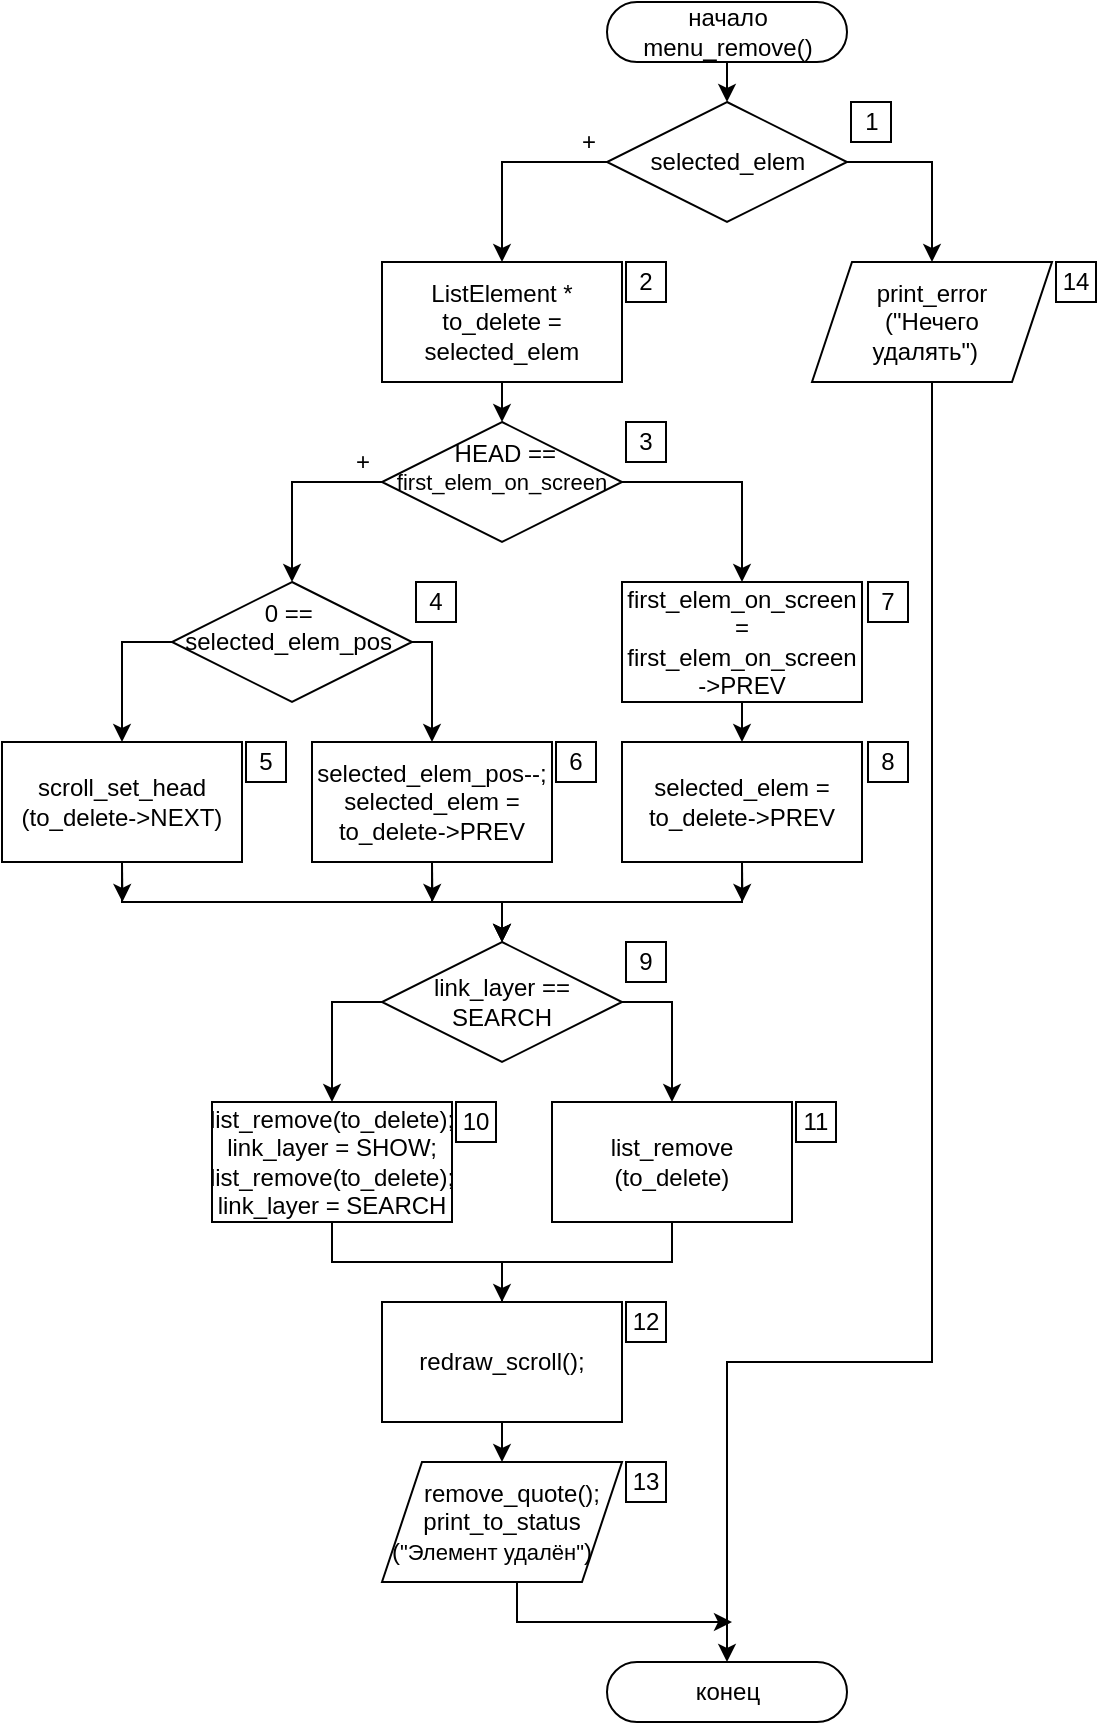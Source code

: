 <mxfile compressed="false" version="14.4.3" type="device">
  <diagram id="uBbau7ussQgPSl02ERnx" name="Page-1">
    <mxGraphModel dx="1593" dy="490" grid="1" gridSize="10" guides="1" tooltips="1" connect="1" arrows="1" fold="1" page="1" pageScale="1" pageWidth="850" pageHeight="1100" math="0" shadow="0">
      <root>
        <mxCell id="0" />
        <mxCell id="1" parent="0" />
        <mxCell id="567" value="начало&lt;br&gt;menu_remove()" style="rounded=1;whiteSpace=wrap;html=1;arcSize=50;" parent="1" vertex="1">
          <mxGeometry x="297.5" width="120" height="30" as="geometry" />
        </mxCell>
        <mxCell id="568" value="конец" style="rounded=1;whiteSpace=wrap;html=1;arcSize=50;" parent="1" vertex="1">
          <mxGeometry x="297.5" y="830" width="120" height="30" as="geometry" />
        </mxCell>
        <mxCell id="566" value="&lt;font style=&quot;font-size: 12px&quot;&gt;selected_elem&lt;/font&gt;" style="rhombus;whiteSpace=wrap;html=1;rounded=0;" parent="1" vertex="1">
          <mxGeometry x="297.5" y="50" width="120" height="60" as="geometry" />
        </mxCell>
        <mxCell id="KXnwny_04ISFHfAiwX2J-593" style="edgeStyle=orthogonalEdgeStyle;rounded=0;orthogonalLoop=1;jettySize=auto;html=1;exitX=0.5;exitY=1;exitDx=0;exitDy=0;" edge="1" parent="1" source="564">
          <mxGeometry relative="1" as="geometry">
            <mxPoint x="360" y="810" as="targetPoint" />
            <mxPoint x="250.5" y="790" as="sourcePoint" />
            <Array as="points">
              <mxPoint x="252.5" y="810" />
            </Array>
          </mxGeometry>
        </mxCell>
        <mxCell id="564" value="&amp;nbsp; &amp;nbsp;remove_quote();&lt;br&gt;print_to_status&lt;br&gt;(&lt;font style=&quot;font-size: 11px&quot;&gt;&quot;&lt;/font&gt;&lt;font style=&quot;font-size: 11px&quot;&gt;Элемент удалён&lt;/font&gt;&lt;font style=&quot;font-size: 11px&quot;&gt;&quot;&lt;/font&gt;)&amp;nbsp; &amp;nbsp;" style="shape=parallelogram;perimeter=parallelogramPerimeter;whiteSpace=wrap;html=1;fixedSize=1;fontFamily=Helvetica;fontSize=12;fontColor=#000000;align=center;strokeColor=#000000;fillColor=#ffffff;" parent="1" vertex="1">
          <mxGeometry x="185" y="730" width="120" height="60" as="geometry" />
        </mxCell>
        <mxCell id="563" value="link_layer == SEARCH" style="rhombus;whiteSpace=wrap;html=1;rounded=0;" parent="1" vertex="1">
          <mxGeometry x="185" y="470" width="120" height="60" as="geometry" />
        </mxCell>
        <mxCell id="561" value="list_remove(to_delete);&lt;br&gt;link_layer = SHOW;&lt;br&gt;list_remove(to_delete);&lt;br&gt;link_layer = SEARCH" style="rounded=0;whiteSpace=wrap;html=1;" parent="1" vertex="1">
          <mxGeometry x="100" y="550" width="120" height="60" as="geometry" />
        </mxCell>
        <mxCell id="570" style="edgeStyle=orthogonalEdgeStyle;rounded=0;orthogonalLoop=1;jettySize=auto;html=1;exitX=0.5;exitY=1;exitDx=0;exitDy=0;entryX=0.5;entryY=0;entryDx=0;entryDy=0;" parent="1" source="561" target="564" edge="1">
          <mxGeometry relative="1" as="geometry">
            <Array as="points">
              <mxPoint x="160" y="630" />
              <mxPoint x="245" y="630" />
            </Array>
          </mxGeometry>
        </mxCell>
        <mxCell id="562" value="list_remove&lt;br&gt;(to_delete)" style="rounded=0;whiteSpace=wrap;html=1;" parent="1" vertex="1">
          <mxGeometry x="270" y="550" width="120" height="60" as="geometry" />
        </mxCell>
        <mxCell id="572" style="edgeStyle=orthogonalEdgeStyle;rounded=0;orthogonalLoop=1;jettySize=auto;html=1;exitX=0;exitY=0.5;exitDx=0;exitDy=0;entryX=0.5;entryY=0;entryDx=0;entryDy=0;" parent="1" source="563" target="561" edge="1">
          <mxGeometry relative="1" as="geometry">
            <Array as="points">
              <mxPoint x="160" y="500" />
            </Array>
          </mxGeometry>
        </mxCell>
        <mxCell id="573" style="edgeStyle=orthogonalEdgeStyle;rounded=0;orthogonalLoop=1;jettySize=auto;html=1;exitX=1;exitY=0.5;exitDx=0;exitDy=0;entryX=0.5;entryY=0;entryDx=0;entryDy=0;" parent="1" source="563" target="562" edge="1">
          <mxGeometry relative="1" as="geometry">
            <Array as="points">
              <mxPoint x="330" y="500" />
            </Array>
          </mxGeometry>
        </mxCell>
        <mxCell id="560" value="&amp;nbsp;HEAD ==&lt;br&gt;&lt;font&gt;&lt;font style=&quot;font-size: 11px&quot;&gt;first_elem_on_screen&lt;/font&gt;&lt;br&gt;&lt;br&gt;&lt;/font&gt;" style="rhombus;whiteSpace=wrap;html=1;rounded=0;" parent="1" vertex="1">
          <mxGeometry x="185" y="210" width="120" height="60" as="geometry" />
        </mxCell>
        <mxCell id="558" value="0 ==&amp;nbsp;&lt;br&gt;selected_elem_pos&amp;nbsp;&lt;br&gt;&amp;nbsp;" style="rhombus;whiteSpace=wrap;html=1;rounded=0;" parent="1" vertex="1">
          <mxGeometry x="80" y="290" width="120" height="60" as="geometry" />
        </mxCell>
        <mxCell id="KXnwny_04ISFHfAiwX2J-588" style="edgeStyle=orthogonalEdgeStyle;rounded=0;orthogonalLoop=1;jettySize=auto;html=1;exitX=0.5;exitY=1;exitDx=0;exitDy=0;" edge="1" parent="1" source="556">
          <mxGeometry relative="1" as="geometry">
            <mxPoint x="55.2" y="450" as="targetPoint" />
          </mxGeometry>
        </mxCell>
        <mxCell id="556" value="scroll_set_head&lt;br&gt;(to_delete-&amp;gt;NEXT)" style="rounded=0;whiteSpace=wrap;html=1;" parent="1" vertex="1">
          <mxGeometry x="-5" y="370" width="120" height="60" as="geometry" />
        </mxCell>
        <mxCell id="574" style="edgeStyle=orthogonalEdgeStyle;rounded=0;orthogonalLoop=1;jettySize=auto;html=1;exitX=0.5;exitY=1;exitDx=0;exitDy=0;entryX=0.5;entryY=0;entryDx=0;entryDy=0;" parent="1" source="556" target="563" edge="1">
          <mxGeometry relative="1" as="geometry">
            <Array as="points">
              <mxPoint x="55" y="450" />
              <mxPoint x="245" y="450" />
            </Array>
          </mxGeometry>
        </mxCell>
        <mxCell id="KXnwny_04ISFHfAiwX2J-589" style="edgeStyle=orthogonalEdgeStyle;rounded=0;orthogonalLoop=1;jettySize=auto;html=1;exitX=0.5;exitY=1;exitDx=0;exitDy=0;" edge="1" parent="1" source="557">
          <mxGeometry relative="1" as="geometry">
            <mxPoint x="210.2" y="450" as="targetPoint" />
          </mxGeometry>
        </mxCell>
        <mxCell id="557" value="selected_elem_pos--;&lt;br&gt;selected_elem = to_delete-&amp;gt;PREV" style="rounded=0;whiteSpace=wrap;html=1;" parent="1" vertex="1">
          <mxGeometry x="150" y="370" width="120" height="60" as="geometry" />
        </mxCell>
        <mxCell id="575" style="edgeStyle=orthogonalEdgeStyle;rounded=0;orthogonalLoop=1;jettySize=auto;html=1;exitX=0.5;exitY=1;exitDx=0;exitDy=0;entryX=0.5;entryY=0;entryDx=0;entryDy=0;" parent="1" source="557" target="563" edge="1">
          <mxGeometry relative="1" as="geometry">
            <Array as="points">
              <mxPoint x="210" y="450" />
              <mxPoint x="245" y="450" />
            </Array>
          </mxGeometry>
        </mxCell>
        <mxCell id="576" style="edgeStyle=orthogonalEdgeStyle;rounded=0;orthogonalLoop=1;jettySize=auto;html=1;exitX=0;exitY=0.5;exitDx=0;exitDy=0;entryX=0.5;entryY=0;entryDx=0;entryDy=0;" parent="1" source="558" target="556" edge="1">
          <mxGeometry relative="1" as="geometry">
            <Array as="points">
              <mxPoint x="55" y="320" />
            </Array>
          </mxGeometry>
        </mxCell>
        <mxCell id="577" style="edgeStyle=orthogonalEdgeStyle;rounded=0;orthogonalLoop=1;jettySize=auto;html=1;exitX=1;exitY=0.5;exitDx=0;exitDy=0;entryX=0.5;entryY=0;entryDx=0;entryDy=0;" parent="1" source="558" target="557" edge="1">
          <mxGeometry relative="1" as="geometry">
            <Array as="points">
              <mxPoint x="210" y="320" />
            </Array>
          </mxGeometry>
        </mxCell>
        <mxCell id="KXnwny_04ISFHfAiwX2J-586" style="edgeStyle=orthogonalEdgeStyle;rounded=0;orthogonalLoop=1;jettySize=auto;html=1;exitX=0.5;exitY=1;exitDx=0;exitDy=0;entryX=0.5;entryY=0;entryDx=0;entryDy=0;" edge="1" parent="1" source="559" target="KXnwny_04ISFHfAiwX2J-585">
          <mxGeometry relative="1" as="geometry" />
        </mxCell>
        <mxCell id="559" value="first_elem_on_screen = first_elem_on_screen&lt;br&gt;-&amp;gt;PREV" style="rounded=0;whiteSpace=wrap;html=1;" parent="1" vertex="1">
          <mxGeometry x="305" y="290" width="120" height="60" as="geometry" />
        </mxCell>
        <mxCell id="579" style="edgeStyle=orthogonalEdgeStyle;rounded=0;orthogonalLoop=1;jettySize=auto;html=1;exitX=0;exitY=0.5;exitDx=0;exitDy=0;entryX=0.5;entryY=0;entryDx=0;entryDy=0;" parent="1" source="560" target="558" edge="1">
          <mxGeometry relative="1" as="geometry" />
        </mxCell>
        <mxCell id="580" style="edgeStyle=orthogonalEdgeStyle;rounded=0;orthogonalLoop=1;jettySize=auto;html=1;exitX=1;exitY=0.5;exitDx=0;exitDy=0;entryX=0.5;entryY=0;entryDx=0;entryDy=0;" parent="1" source="560" target="559" edge="1">
          <mxGeometry relative="1" as="geometry" />
        </mxCell>
        <mxCell id="555" value="ListElement * to_delete = selected_elem" style="rounded=0;whiteSpace=wrap;html=1;" parent="1" vertex="1">
          <mxGeometry x="185" y="130" width="120" height="60" as="geometry" />
        </mxCell>
        <mxCell id="581" style="edgeStyle=orthogonalEdgeStyle;rounded=0;orthogonalLoop=1;jettySize=auto;html=1;exitX=0.5;exitY=1;exitDx=0;exitDy=0;entryX=0.5;entryY=0;entryDx=0;entryDy=0;" parent="1" source="555" target="560" edge="1">
          <mxGeometry relative="1" as="geometry" />
        </mxCell>
        <mxCell id="565" value="print_error&lt;br&gt;(&quot;Нечего&lt;br&gt;удалять&quot;)&amp;nbsp;&amp;nbsp;" style="shape=parallelogram;perimeter=parallelogramPerimeter;whiteSpace=wrap;html=1;fixedSize=1;fontFamily=Helvetica;fontSize=12;fontColor=#000000;align=center;strokeColor=#000000;fillColor=#ffffff;" parent="1" vertex="1">
          <mxGeometry x="400" y="130" width="120" height="60" as="geometry" />
        </mxCell>
        <mxCell id="582" style="edgeStyle=orthogonalEdgeStyle;rounded=0;orthogonalLoop=1;jettySize=auto;html=1;exitX=0.5;exitY=1;exitDx=0;exitDy=0;entryX=0.5;entryY=0;entryDx=0;entryDy=0;" parent="1" source="565" target="568" edge="1">
          <mxGeometry relative="1" as="geometry">
            <Array as="points">
              <mxPoint x="460" y="680" />
              <mxPoint x="358" y="680" />
            </Array>
          </mxGeometry>
        </mxCell>
        <mxCell id="583" style="edgeStyle=orthogonalEdgeStyle;rounded=0;orthogonalLoop=1;jettySize=auto;html=1;exitX=0;exitY=0.5;exitDx=0;exitDy=0;entryX=0.5;entryY=0;entryDx=0;entryDy=0;" parent="1" source="566" target="555" edge="1">
          <mxGeometry relative="1" as="geometry" />
        </mxCell>
        <mxCell id="584" style="edgeStyle=orthogonalEdgeStyle;rounded=0;orthogonalLoop=1;jettySize=auto;html=1;exitX=1;exitY=0.5;exitDx=0;exitDy=0;entryX=0.5;entryY=0;entryDx=0;entryDy=0;" parent="1" source="566" target="565" edge="1">
          <mxGeometry relative="1" as="geometry" />
        </mxCell>
        <mxCell id="585" style="edgeStyle=orthogonalEdgeStyle;rounded=0;orthogonalLoop=1;jettySize=auto;html=1;exitX=0.5;exitY=1;exitDx=0;exitDy=0;entryX=0.5;entryY=0;entryDx=0;entryDy=0;" parent="1" source="567" target="566" edge="1">
          <mxGeometry relative="1" as="geometry" />
        </mxCell>
        <mxCell id="KXnwny_04ISFHfAiwX2J-587" style="edgeStyle=orthogonalEdgeStyle;rounded=0;orthogonalLoop=1;jettySize=auto;html=1;exitX=0.5;exitY=1;exitDx=0;exitDy=0;entryX=0.5;entryY=0;entryDx=0;entryDy=0;" edge="1" parent="1" source="KXnwny_04ISFHfAiwX2J-585" target="563">
          <mxGeometry relative="1" as="geometry">
            <Array as="points">
              <mxPoint x="365" y="450" />
              <mxPoint x="245" y="450" />
            </Array>
          </mxGeometry>
        </mxCell>
        <mxCell id="KXnwny_04ISFHfAiwX2J-590" style="edgeStyle=orthogonalEdgeStyle;rounded=0;orthogonalLoop=1;jettySize=auto;html=1;exitX=0.5;exitY=1;exitDx=0;exitDy=0;" edge="1" parent="1" source="KXnwny_04ISFHfAiwX2J-585">
          <mxGeometry relative="1" as="geometry">
            <mxPoint x="365.2" y="450" as="targetPoint" />
          </mxGeometry>
        </mxCell>
        <mxCell id="KXnwny_04ISFHfAiwX2J-585" value="selected_elem = to_delete-&amp;gt;PREV" style="rounded=0;whiteSpace=wrap;html=1;" vertex="1" parent="1">
          <mxGeometry x="305" y="370" width="120" height="60" as="geometry" />
        </mxCell>
        <mxCell id="KXnwny_04ISFHfAiwX2J-591" value="redraw_scroll();" style="rounded=0;whiteSpace=wrap;html=1;" vertex="1" parent="1">
          <mxGeometry x="185" y="650" width="120" height="60" as="geometry" />
        </mxCell>
        <mxCell id="KXnwny_04ISFHfAiwX2J-592" style="edgeStyle=orthogonalEdgeStyle;rounded=0;orthogonalLoop=1;jettySize=auto;html=1;exitX=0.5;exitY=1;exitDx=0;exitDy=0;entryX=0.5;entryY=0;entryDx=0;entryDy=0;" edge="1" parent="1" source="562" target="KXnwny_04ISFHfAiwX2J-591">
          <mxGeometry relative="1" as="geometry">
            <Array as="points">
              <mxPoint x="330" y="630" />
              <mxPoint x="245" y="630" />
            </Array>
            <mxPoint x="315" y="610" as="sourcePoint" />
            <mxPoint x="245" y="750" as="targetPoint" />
          </mxGeometry>
        </mxCell>
        <mxCell id="KXnwny_04ISFHfAiwX2J-594" value="2" style="whiteSpace=wrap;html=1;aspect=fixed;" vertex="1" parent="1">
          <mxGeometry x="307" y="130" width="20" height="20" as="geometry" />
        </mxCell>
        <mxCell id="KXnwny_04ISFHfAiwX2J-595" value="3" style="whiteSpace=wrap;html=1;aspect=fixed;" vertex="1" parent="1">
          <mxGeometry x="307" y="210" width="20" height="20" as="geometry" />
        </mxCell>
        <mxCell id="KXnwny_04ISFHfAiwX2J-596" value="7" style="whiteSpace=wrap;html=1;aspect=fixed;" vertex="1" parent="1">
          <mxGeometry x="428" y="290" width="20" height="20" as="geometry" />
        </mxCell>
        <mxCell id="KXnwny_04ISFHfAiwX2J-597" value="8" style="whiteSpace=wrap;html=1;aspect=fixed;" vertex="1" parent="1">
          <mxGeometry x="428" y="370" width="20" height="20" as="geometry" />
        </mxCell>
        <mxCell id="KXnwny_04ISFHfAiwX2J-599" value="6" style="whiteSpace=wrap;html=1;aspect=fixed;" vertex="1" parent="1">
          <mxGeometry x="272" y="370" width="20" height="20" as="geometry" />
        </mxCell>
        <mxCell id="KXnwny_04ISFHfAiwX2J-600" value="5" style="whiteSpace=wrap;html=1;aspect=fixed;" vertex="1" parent="1">
          <mxGeometry x="117" y="370" width="20" height="20" as="geometry" />
        </mxCell>
        <mxCell id="KXnwny_04ISFHfAiwX2J-601" value="11" style="whiteSpace=wrap;html=1;aspect=fixed;" vertex="1" parent="1">
          <mxGeometry x="392" y="550" width="20" height="20" as="geometry" />
        </mxCell>
        <mxCell id="KXnwny_04ISFHfAiwX2J-602" value="10" style="whiteSpace=wrap;html=1;aspect=fixed;" vertex="1" parent="1">
          <mxGeometry x="222" y="550" width="20" height="20" as="geometry" />
        </mxCell>
        <mxCell id="KXnwny_04ISFHfAiwX2J-603" value="12" style="whiteSpace=wrap;html=1;aspect=fixed;" vertex="1" parent="1">
          <mxGeometry x="307" y="650" width="20" height="20" as="geometry" />
        </mxCell>
        <mxCell id="KXnwny_04ISFHfAiwX2J-604" value="9" style="whiteSpace=wrap;html=1;aspect=fixed;" vertex="1" parent="1">
          <mxGeometry x="307" y="470" width="20" height="20" as="geometry" />
        </mxCell>
        <mxCell id="KXnwny_04ISFHfAiwX2J-605" value="13" style="whiteSpace=wrap;html=1;aspect=fixed;" vertex="1" parent="1">
          <mxGeometry x="307" y="730" width="20" height="20" as="geometry" />
        </mxCell>
        <mxCell id="KXnwny_04ISFHfAiwX2J-606" value="14" style="whiteSpace=wrap;html=1;aspect=fixed;" vertex="1" parent="1">
          <mxGeometry x="522" y="130" width="20" height="20" as="geometry" />
        </mxCell>
        <mxCell id="KXnwny_04ISFHfAiwX2J-607" value="4" style="whiteSpace=wrap;html=1;aspect=fixed;" vertex="1" parent="1">
          <mxGeometry x="202" y="290" width="20" height="20" as="geometry" />
        </mxCell>
        <mxCell id="KXnwny_04ISFHfAiwX2J-608" value="1" style="whiteSpace=wrap;html=1;aspect=fixed;" vertex="1" parent="1">
          <mxGeometry x="419.5" y="50" width="20" height="20" as="geometry" />
        </mxCell>
        <mxCell id="KXnwny_04ISFHfAiwX2J-609" value="+" style="text;html=1;align=center;verticalAlign=middle;resizable=0;points=[];autosize=1;" vertex="1" parent="1">
          <mxGeometry x="278" y="60" width="20" height="20" as="geometry" />
        </mxCell>
        <mxCell id="KXnwny_04ISFHfAiwX2J-610" value="+" style="text;html=1;align=center;verticalAlign=middle;resizable=0;points=[];autosize=1;" vertex="1" parent="1">
          <mxGeometry x="165" y="220" width="20" height="20" as="geometry" />
        </mxCell>
      </root>
    </mxGraphModel>
  </diagram>
</mxfile>

